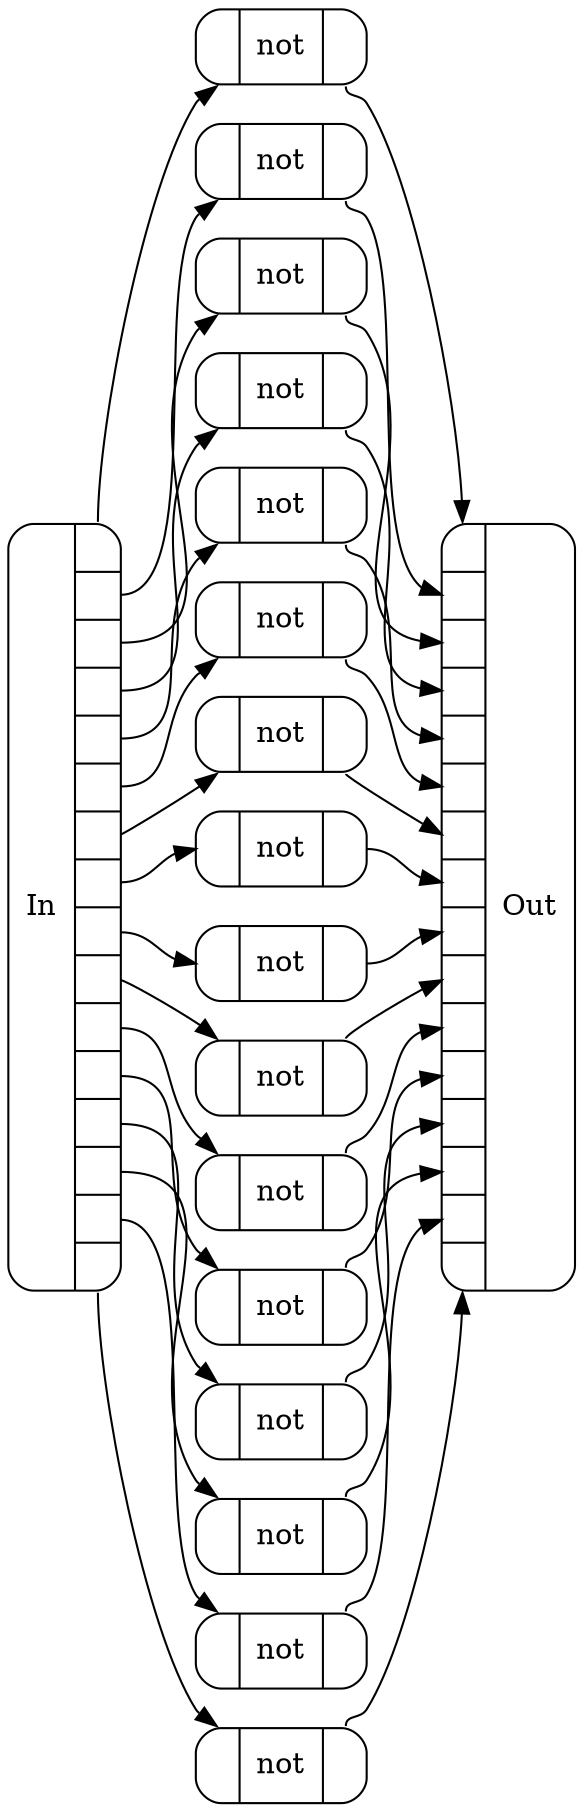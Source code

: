 digraph {
  rankdir=LR;
  node [shape=Mrecord];
  // ratio=1;
  c0 [label="{In|{<Out0>|<Out1>|<Out2>|<Out3>|<Out4>|<Out5>|<Out6>|<Out7>|<Out8>|<Out9>|<Out10>|<Out11>|<Out12>|<Out13>|<Out14>|<Out15>}}"];
  c1 [label="{{<In0>}|not|{<Out0>}}"];
  c2 [label="{{<In0>}|not|{<Out0>}}"];
  c3 [label="{{<In0>}|not|{<Out0>}}"];
  c4 [label="{{<In0>}|not|{<Out0>}}"];
  c5 [label="{{<In0>}|not|{<Out0>}}"];
  c6 [label="{{<In0>}|not|{<Out0>}}"];
  c7 [label="{{<In0>}|not|{<Out0>}}"];
  c8 [label="{{<In0>}|not|{<Out0>}}"];
  c9 [label="{{<In0>}|not|{<Out0>}}"];
  c10 [label="{{<In0>}|not|{<Out0>}}"];
  c11 [label="{{<In0>}|not|{<Out0>}}"];
  c12 [label="{{<In0>}|not|{<Out0>}}"];
  c13 [label="{{<In0>}|not|{<Out0>}}"];
  c14 [label="{{<In0>}|not|{<Out0>}}"];
  c15 [label="{{<In0>}|not|{<Out0>}}"];
  c16 [label="{{<In0>}|not|{<Out0>}}"];
  c17 [label="{{<In0>|<In1>|<In2>|<In3>|<In4>|<In5>|<In6>|<In7>|<In8>|<In9>|<In10>|<In11>|<In12>|<In13>|<In14>|<In15>}|Out}"];
  c0:Out0 -> c1:In0 ;
  c0:Out1 -> c2:In0 ;
  c0:Out2 -> c3:In0 ;
  c0:Out3 -> c4:In0 ;
  c0:Out4 -> c5:In0 ;
  c0:Out5 -> c6:In0 ;
  c0:Out6 -> c7:In0 ;
  c0:Out7 -> c8:In0 ;
  c0:Out8 -> c9:In0 ;
  c0:Out9 -> c10:In0 ;
  c0:Out10 -> c11:In0 ;
  c0:Out11 -> c12:In0 ;
  c0:Out12 -> c13:In0 ;
  c0:Out13 -> c14:In0 ;
  c0:Out14 -> c15:In0 ;
  c0:Out15 -> c16:In0 ;
  c1:Out0 -> c17:In0 ;
  c2:Out0 -> c17:In1 ;
  c3:Out0 -> c17:In2 ;
  c4:Out0 -> c17:In3 ;
  c5:Out0 -> c17:In4 ;
  c6:Out0 -> c17:In5 ;
  c7:Out0 -> c17:In6 ;
  c8:Out0 -> c17:In7 ;
  c9:Out0 -> c17:In8 ;
  c10:Out0 -> c17:In9 ;
  c11:Out0 -> c17:In10 ;
  c12:Out0 -> c17:In11 ;
  c13:Out0 -> c17:In12 ;
  c14:Out0 -> c17:In13 ;
  c15:Out0 -> c17:In14 ;
  c16:Out0 -> c17:In15 ;
}

